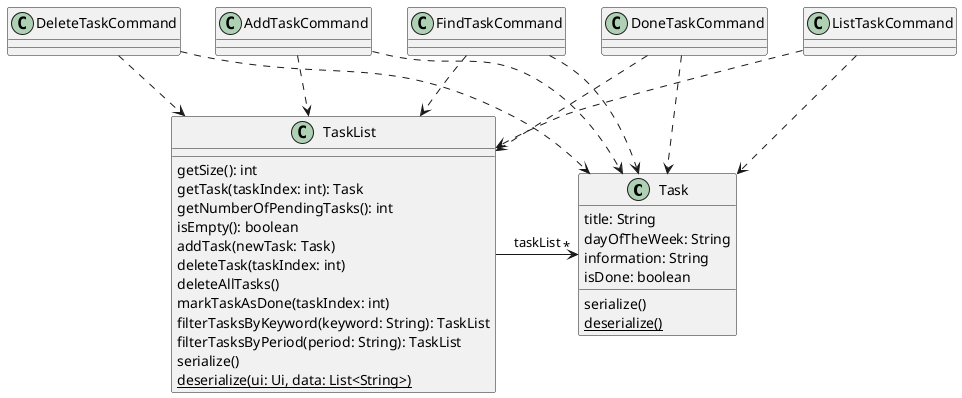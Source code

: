 @startuml
class Task {
    title: String
    dayOfTheWeek: String
    information: String
    isDone: boolean

    serialize()
    {static} deserialize()
}

class TaskList {
    getSize(): int
    getTask(taskIndex: int): Task
    getNumberOfPendingTasks(): int
    isEmpty(): boolean
    addTask(newTask: Task)
    deleteTask(taskIndex: int)
    deleteAllTasks()
    markTaskAsDone(taskIndex: int)
    filterTasksByKeyword(keyword: String): TaskList
    filterTasksByPeriod(period: String): TaskList
    serialize()
    {static} deserialize(ui: Ui, data: List<String>)
}

TaskList -> "*" Task : taskList

class AddTaskCommand
class DeleteTaskCommand
class DoneTaskCommand
class FindTaskCommand
class ListTaskCommand
AddTaskCommand ..> Task
AddTaskCommand ..> TaskList
DeleteTaskCommand ..>Task
DeleteTaskCommand ..> TaskList
DoneTaskCommand ..> Task
DoneTaskCommand ..> TaskList
FindTaskCommand ..> Task
FindTaskCommand ..> TaskList
ListTaskCommand ..> Task
ListTaskCommand ..> TaskList
@enduml
